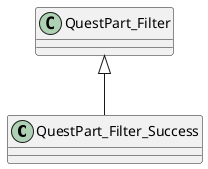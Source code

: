 @startuml
class QuestPart_Filter_Success {
}
QuestPart_Filter <|-- QuestPart_Filter_Success
@enduml
